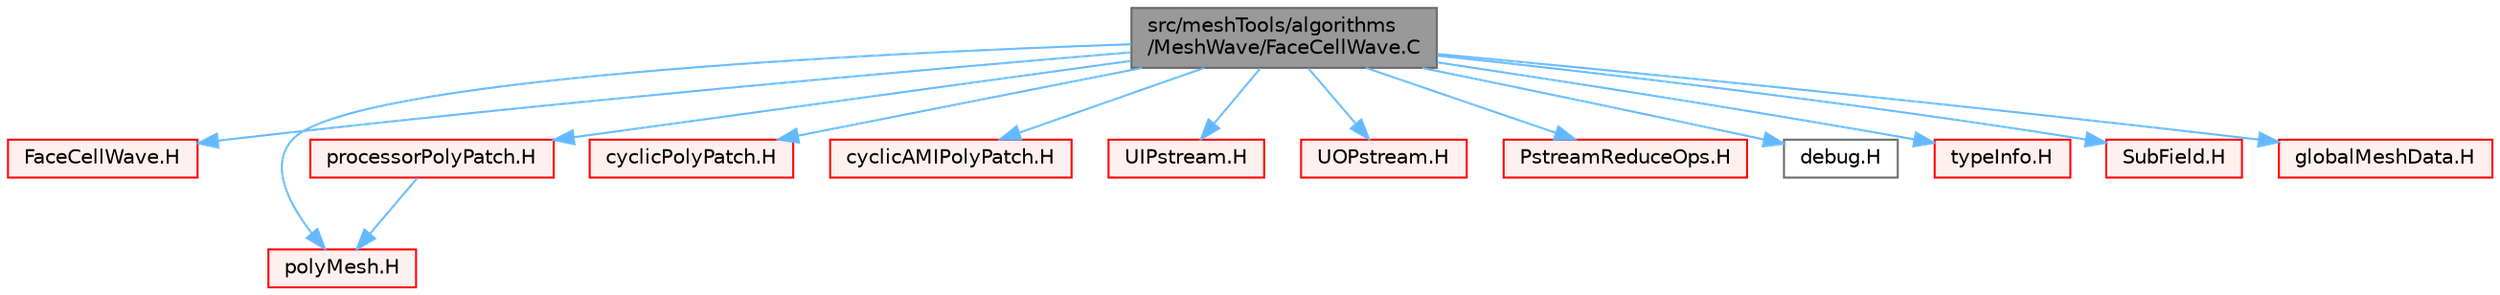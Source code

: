 digraph "src/meshTools/algorithms/MeshWave/FaceCellWave.C"
{
 // LATEX_PDF_SIZE
  bgcolor="transparent";
  edge [fontname=Helvetica,fontsize=10,labelfontname=Helvetica,labelfontsize=10];
  node [fontname=Helvetica,fontsize=10,shape=box,height=0.2,width=0.4];
  Node1 [id="Node000001",label="src/meshTools/algorithms\l/MeshWave/FaceCellWave.C",height=0.2,width=0.4,color="gray40", fillcolor="grey60", style="filled", fontcolor="black",tooltip=" "];
  Node1 -> Node2 [id="edge1_Node000001_Node000002",color="steelblue1",style="solid",tooltip=" "];
  Node2 [id="Node000002",label="FaceCellWave.H",height=0.2,width=0.4,color="red", fillcolor="#FFF0F0", style="filled",URL="$FaceCellWave_8H.html",tooltip=" "];
  Node1 -> Node172 [id="edge2_Node000001_Node000172",color="steelblue1",style="solid",tooltip=" "];
  Node172 [id="Node000172",label="polyMesh.H",height=0.2,width=0.4,color="red", fillcolor="#FFF0F0", style="filled",URL="$polyMesh_8H.html",tooltip=" "];
  Node1 -> Node282 [id="edge3_Node000001_Node000282",color="steelblue1",style="solid",tooltip=" "];
  Node282 [id="Node000282",label="processorPolyPatch.H",height=0.2,width=0.4,color="red", fillcolor="#FFF0F0", style="filled",URL="$processorPolyPatch_8H.html",tooltip=" "];
  Node282 -> Node172 [id="edge4_Node000282_Node000172",color="steelblue1",style="solid",tooltip=" "];
  Node1 -> Node288 [id="edge5_Node000001_Node000288",color="steelblue1",style="solid",tooltip=" "];
  Node288 [id="Node000288",label="cyclicPolyPatch.H",height=0.2,width=0.4,color="red", fillcolor="#FFF0F0", style="filled",URL="$cyclicPolyPatch_8H.html",tooltip=" "];
  Node1 -> Node290 [id="edge6_Node000001_Node000290",color="steelblue1",style="solid",tooltip=" "];
  Node290 [id="Node000290",label="cyclicAMIPolyPatch.H",height=0.2,width=0.4,color="red", fillcolor="#FFF0F0", style="filled",URL="$cyclicAMIPolyPatch_8H.html",tooltip=" "];
  Node1 -> Node341 [id="edge7_Node000001_Node000341",color="steelblue1",style="solid",tooltip=" "];
  Node341 [id="Node000341",label="UIPstream.H",height=0.2,width=0.4,color="red", fillcolor="#FFF0F0", style="filled",URL="$UIPstream_8H.html",tooltip=" "];
  Node1 -> Node342 [id="edge8_Node000001_Node000342",color="steelblue1",style="solid",tooltip=" "];
  Node342 [id="Node000342",label="UOPstream.H",height=0.2,width=0.4,color="red", fillcolor="#FFF0F0", style="filled",URL="$UOPstream_8H.html",tooltip=" "];
  Node1 -> Node343 [id="edge9_Node000001_Node000343",color="steelblue1",style="solid",tooltip=" "];
  Node343 [id="Node000343",label="PstreamReduceOps.H",height=0.2,width=0.4,color="red", fillcolor="#FFF0F0", style="filled",URL="$PstreamReduceOps_8H.html",tooltip="Inter-processor communication reduction functions."];
  Node1 -> Node7 [id="edge10_Node000001_Node000007",color="steelblue1",style="solid",tooltip=" "];
  Node7 [id="Node000007",label="debug.H",height=0.2,width=0.4,color="grey40", fillcolor="white", style="filled",URL="$debug_8H.html",tooltip=" "];
  Node1 -> Node129 [id="edge11_Node000001_Node000129",color="steelblue1",style="solid",tooltip=" "];
  Node129 [id="Node000129",label="typeInfo.H",height=0.2,width=0.4,color="red", fillcolor="#FFF0F0", style="filled",URL="$typeInfo_8H.html",tooltip=" "];
  Node1 -> Node265 [id="edge12_Node000001_Node000265",color="steelblue1",style="solid",tooltip=" "];
  Node265 [id="Node000265",label="SubField.H",height=0.2,width=0.4,color="red", fillcolor="#FFF0F0", style="filled",URL="$SubField_8H.html",tooltip=" "];
  Node1 -> Node344 [id="edge13_Node000001_Node000344",color="steelblue1",style="solid",tooltip=" "];
  Node344 [id="Node000344",label="globalMeshData.H",height=0.2,width=0.4,color="red", fillcolor="#FFF0F0", style="filled",URL="$globalMeshData_8H.html",tooltip=" "];
}
